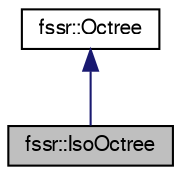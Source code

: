 digraph "fssr::IsoOctree"
{
  edge [fontname="FreeSans",fontsize="10",labelfontname="FreeSans",labelfontsize="10"];
  node [fontname="FreeSans",fontsize="10",shape=record];
  Node0 [label="fssr::IsoOctree",height=0.2,width=0.4,color="black", fillcolor="grey75", style="filled", fontcolor="black"];
  Node1 -> Node0 [dir="back",color="midnightblue",fontsize="10",style="solid",fontname="FreeSans"];
  Node1 [label="fssr::Octree",height=0.2,width=0.4,color="black", fillcolor="white", style="filled",URL="$classfssr_1_1_octree.html",tooltip="A regular octree data structure (each node has zero or eight child nodes). "];
}
